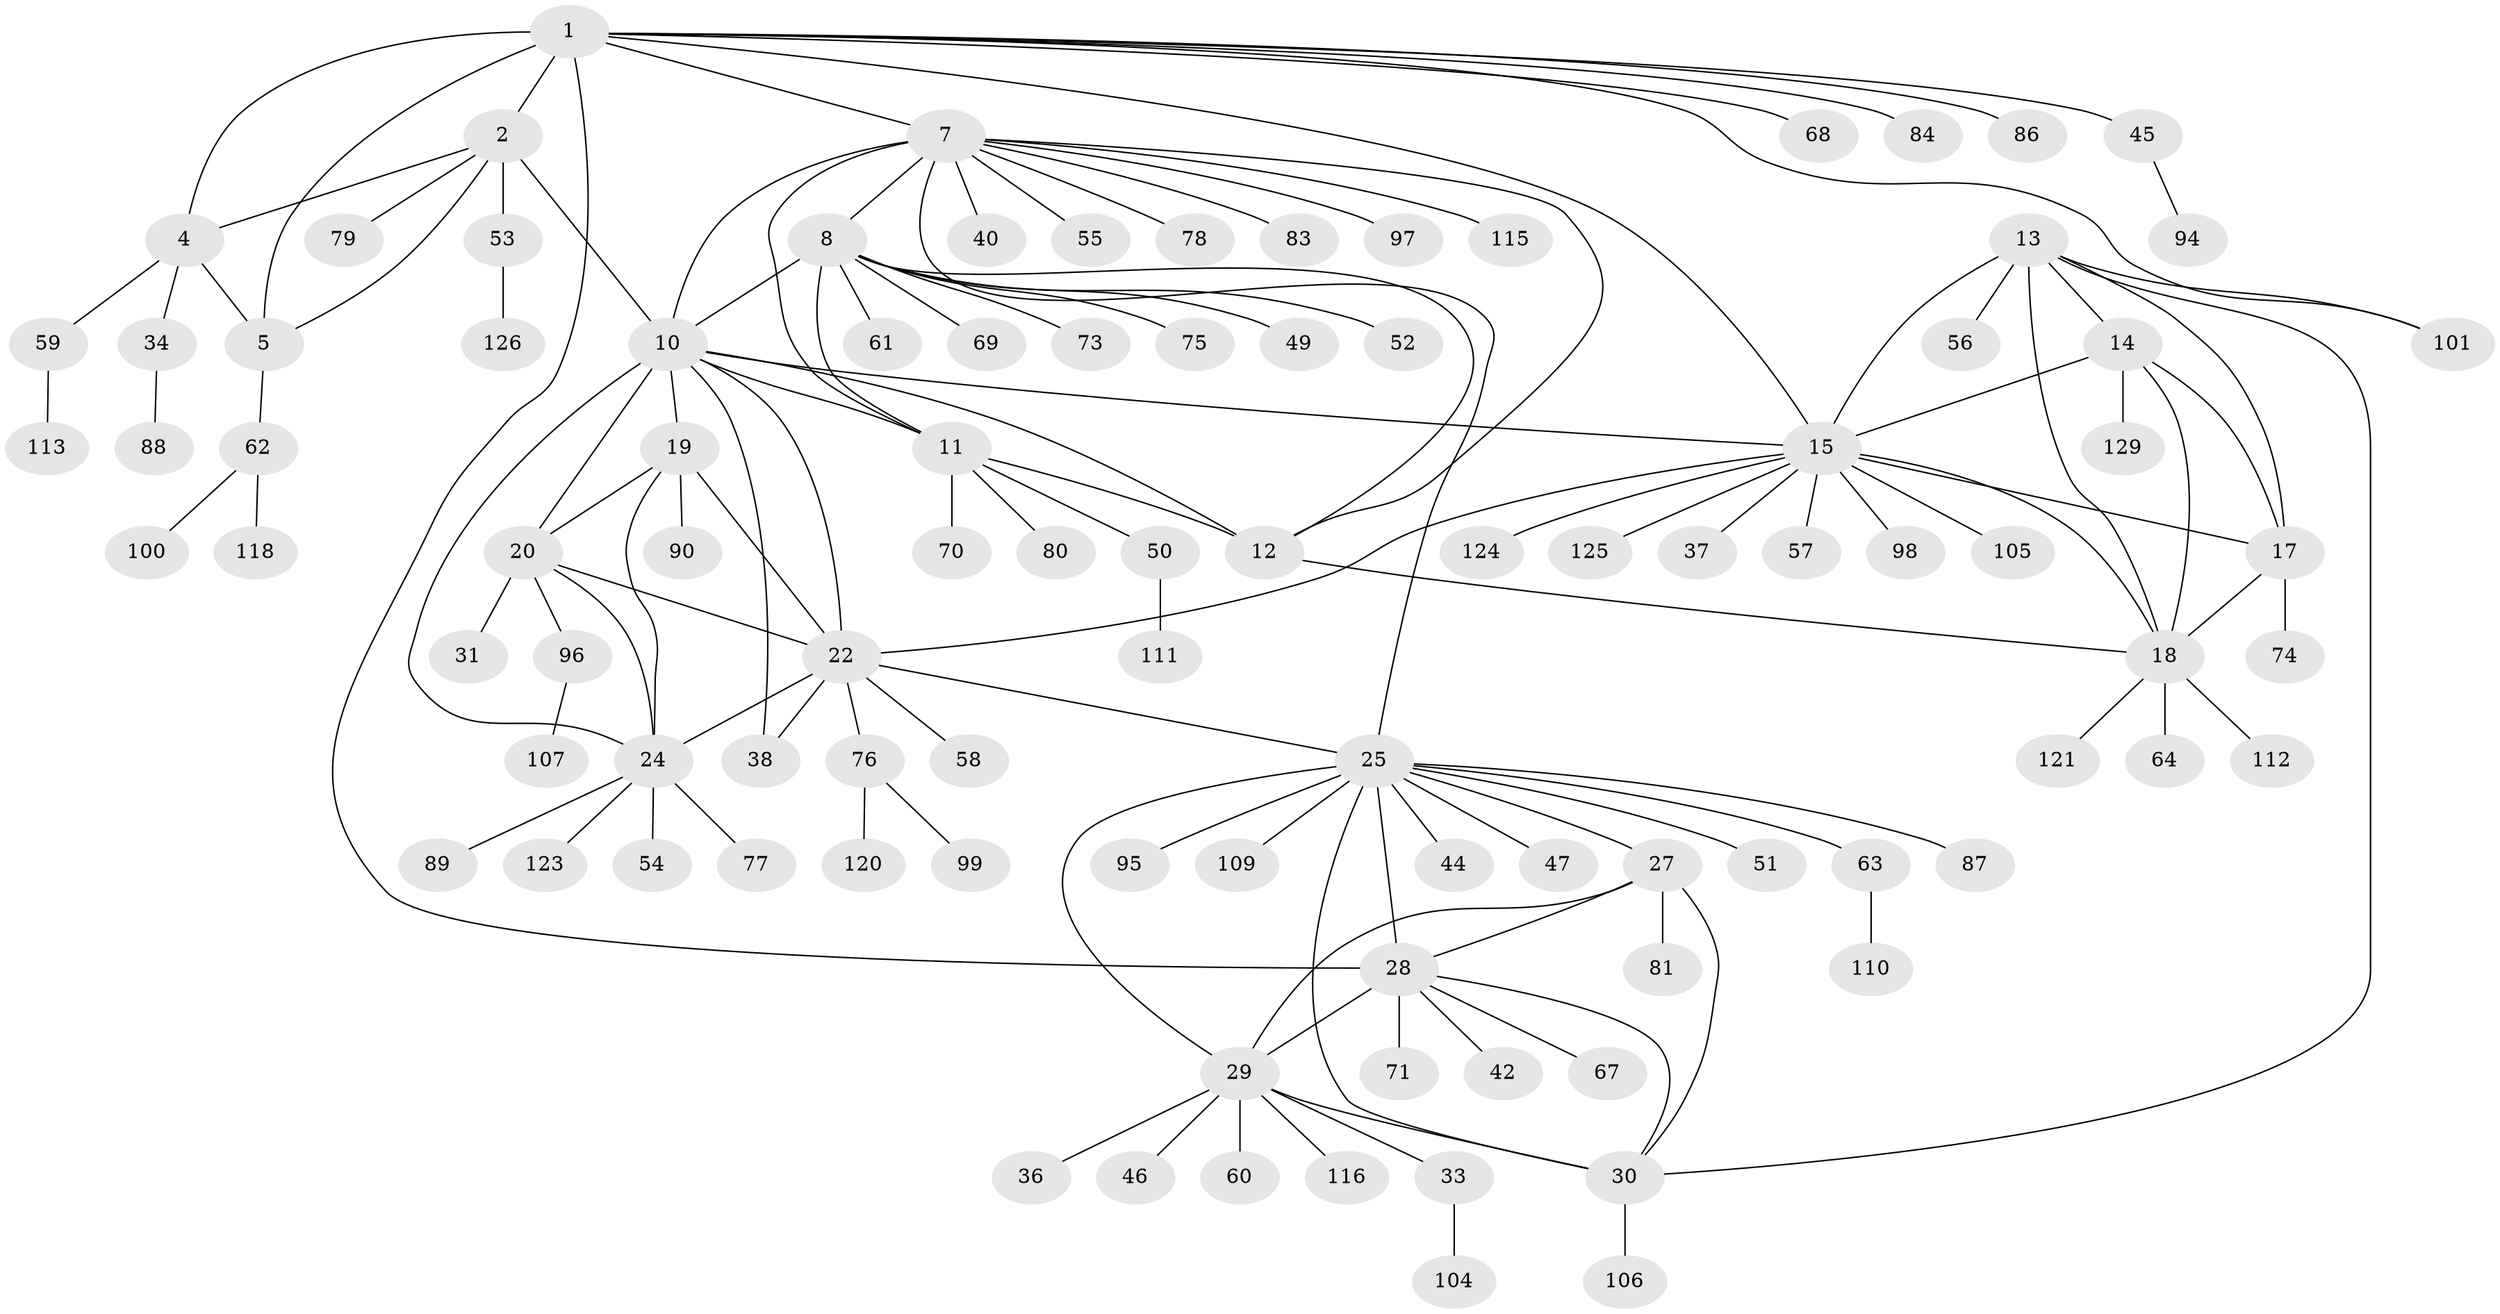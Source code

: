 // original degree distribution, {9: 0.03875968992248062, 6: 0.05426356589147287, 7: 0.03875968992248062, 11: 0.023255813953488372, 12: 0.007751937984496124, 5: 0.007751937984496124, 14: 0.007751937984496124, 10: 0.023255813953488372, 8: 0.031007751937984496, 2: 0.12403100775193798, 3: 0.031007751937984496, 1: 0.6046511627906976, 4: 0.007751937984496124}
// Generated by graph-tools (version 1.1) at 2025/42/03/06/25 10:42:15]
// undirected, 99 vertices, 134 edges
graph export_dot {
graph [start="1"]
  node [color=gray90,style=filled];
  1 [super="+6"];
  2 [super="+3"];
  4;
  5;
  7 [super="+9"];
  8 [super="+82"];
  10 [super="+21"];
  11 [super="+41"];
  12 [super="+43"];
  13 [super="+127"];
  14 [super="+16"];
  15 [super="+32"];
  17;
  18 [super="+66"];
  19;
  20 [super="+102"];
  22 [super="+23"];
  24 [super="+48"];
  25 [super="+26"];
  27;
  28 [super="+35"];
  29 [super="+72"];
  30 [super="+85"];
  31 [super="+114"];
  33;
  34 [super="+39"];
  36;
  37;
  38 [super="+103"];
  40;
  42;
  44;
  45;
  46;
  47;
  49;
  50;
  51;
  52 [super="+119"];
  53;
  54 [super="+91"];
  55;
  56;
  57 [super="+92"];
  58;
  59;
  60;
  61;
  62 [super="+65"];
  63 [super="+108"];
  64;
  67;
  68;
  69;
  70;
  71;
  73 [super="+93"];
  74;
  75;
  76 [super="+117"];
  77 [super="+128"];
  78;
  79;
  80;
  81;
  83;
  84;
  86;
  87;
  88;
  89;
  90;
  94;
  95;
  96;
  97;
  98;
  99;
  100;
  101 [super="+122"];
  104;
  105;
  106;
  107;
  109;
  110;
  111;
  112;
  113;
  115;
  116;
  118;
  120;
  121;
  123;
  124;
  125;
  126;
  129;
  1 -- 2 [weight=4];
  1 -- 4 [weight=2];
  1 -- 5 [weight=2];
  1 -- 15;
  1 -- 45;
  1 -- 68;
  1 -- 86;
  1 -- 84;
  1 -- 28;
  1 -- 7;
  1 -- 101;
  2 -- 4 [weight=2];
  2 -- 5 [weight=2];
  2 -- 53;
  2 -- 79;
  2 -- 10;
  4 -- 5;
  4 -- 34;
  4 -- 59;
  5 -- 62;
  7 -- 8 [weight=2];
  7 -- 10 [weight=2];
  7 -- 11 [weight=2];
  7 -- 12 [weight=2];
  7 -- 25;
  7 -- 40;
  7 -- 55;
  7 -- 78;
  7 -- 97;
  7 -- 115;
  7 -- 83;
  8 -- 10;
  8 -- 11;
  8 -- 12;
  8 -- 49;
  8 -- 52;
  8 -- 61;
  8 -- 69;
  8 -- 73;
  8 -- 75;
  10 -- 11;
  10 -- 12;
  10 -- 38;
  10 -- 19;
  10 -- 20;
  10 -- 22 [weight=2];
  10 -- 24;
  10 -- 15;
  11 -- 12;
  11 -- 50;
  11 -- 70;
  11 -- 80;
  12 -- 18;
  13 -- 14 [weight=2];
  13 -- 15;
  13 -- 17;
  13 -- 18;
  13 -- 30;
  13 -- 56;
  13 -- 101;
  14 -- 15 [weight=2];
  14 -- 17 [weight=2];
  14 -- 18 [weight=2];
  14 -- 129;
  15 -- 17;
  15 -- 18;
  15 -- 37;
  15 -- 57;
  15 -- 98;
  15 -- 105;
  15 -- 124;
  15 -- 125;
  15 -- 22;
  17 -- 18;
  17 -- 74;
  18 -- 64;
  18 -- 112;
  18 -- 121;
  19 -- 20;
  19 -- 22 [weight=2];
  19 -- 24;
  19 -- 90;
  20 -- 22 [weight=2];
  20 -- 24;
  20 -- 31;
  20 -- 96;
  22 -- 24 [weight=2];
  22 -- 25;
  22 -- 38;
  22 -- 58;
  22 -- 76;
  24 -- 54;
  24 -- 77;
  24 -- 89;
  24 -- 123;
  25 -- 27 [weight=2];
  25 -- 28 [weight=2];
  25 -- 29 [weight=2];
  25 -- 30 [weight=2];
  25 -- 63;
  25 -- 87;
  25 -- 95;
  25 -- 109;
  25 -- 44;
  25 -- 47;
  25 -- 51;
  27 -- 28;
  27 -- 29;
  27 -- 30;
  27 -- 81;
  28 -- 29;
  28 -- 30;
  28 -- 42;
  28 -- 67;
  28 -- 71;
  29 -- 30;
  29 -- 33;
  29 -- 36;
  29 -- 46;
  29 -- 60;
  29 -- 116;
  30 -- 106;
  33 -- 104;
  34 -- 88;
  45 -- 94;
  50 -- 111;
  53 -- 126;
  59 -- 113;
  62 -- 100;
  62 -- 118;
  63 -- 110;
  76 -- 99;
  76 -- 120;
  96 -- 107;
}
